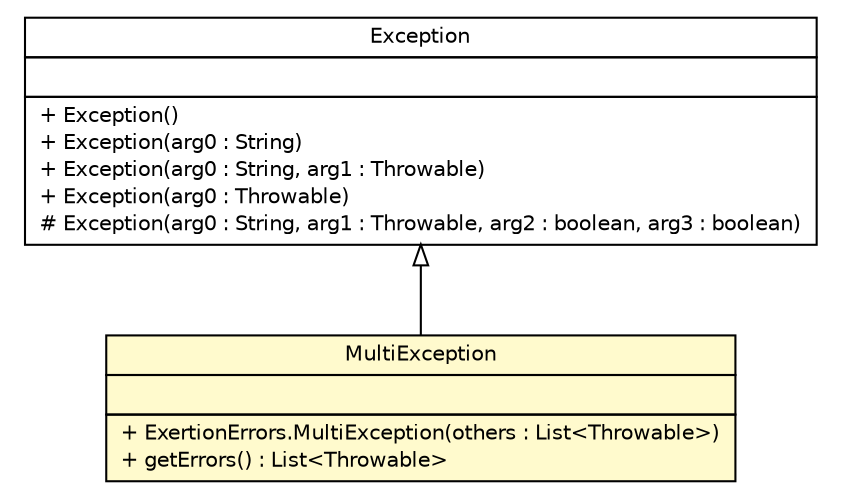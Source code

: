 #!/usr/local/bin/dot
#
# Class diagram 
# Generated by UMLGraph version R5_6 (http://www.umlgraph.org/)
#

digraph G {
	edge [fontname="Helvetica",fontsize=10,labelfontname="Helvetica",labelfontsize=10];
	node [fontname="Helvetica",fontsize=10,shape=plaintext];
	nodesep=0.25;
	ranksep=0.5;
	// sorcer.junit.ExertionErrors.MultiException
	c232053 [label=<<table title="sorcer.junit.ExertionErrors.MultiException" border="0" cellborder="1" cellspacing="0" cellpadding="2" port="p" bgcolor="lemonChiffon" href="./ExertionErrors.MultiException.html">
		<tr><td><table border="0" cellspacing="0" cellpadding="1">
<tr><td align="center" balign="center"> MultiException </td></tr>
		</table></td></tr>
		<tr><td><table border="0" cellspacing="0" cellpadding="1">
<tr><td align="left" balign="left">  </td></tr>
		</table></td></tr>
		<tr><td><table border="0" cellspacing="0" cellpadding="1">
<tr><td align="left" balign="left"> + ExertionErrors.MultiException(others : List&lt;Throwable&gt;) </td></tr>
<tr><td align="left" balign="left"> + getErrors() : List&lt;Throwable&gt; </td></tr>
		</table></td></tr>
		</table>>, URL="./ExertionErrors.MultiException.html", fontname="Helvetica", fontcolor="black", fontsize=10.0];
	//sorcer.junit.ExertionErrors.MultiException extends java.lang.Exception
	c232201:p -> c232053:p [dir=back,arrowtail=empty];
	// java.lang.Exception
	c232201 [label=<<table title="java.lang.Exception" border="0" cellborder="1" cellspacing="0" cellpadding="2" port="p" href="http://docs.oracle.com/javase/7/docs/api/java/lang/Exception.html">
		<tr><td><table border="0" cellspacing="0" cellpadding="1">
<tr><td align="center" balign="center"> Exception </td></tr>
		</table></td></tr>
		<tr><td><table border="0" cellspacing="0" cellpadding="1">
<tr><td align="left" balign="left">  </td></tr>
		</table></td></tr>
		<tr><td><table border="0" cellspacing="0" cellpadding="1">
<tr><td align="left" balign="left"> + Exception() </td></tr>
<tr><td align="left" balign="left"> + Exception(arg0 : String) </td></tr>
<tr><td align="left" balign="left"> + Exception(arg0 : String, arg1 : Throwable) </td></tr>
<tr><td align="left" balign="left"> + Exception(arg0 : Throwable) </td></tr>
<tr><td align="left" balign="left"> # Exception(arg0 : String, arg1 : Throwable, arg2 : boolean, arg3 : boolean) </td></tr>
		</table></td></tr>
		</table>>, URL="http://docs.oracle.com/javase/7/docs/api/java/lang/Exception.html", fontname="Helvetica", fontcolor="black", fontsize=10.0];
}

